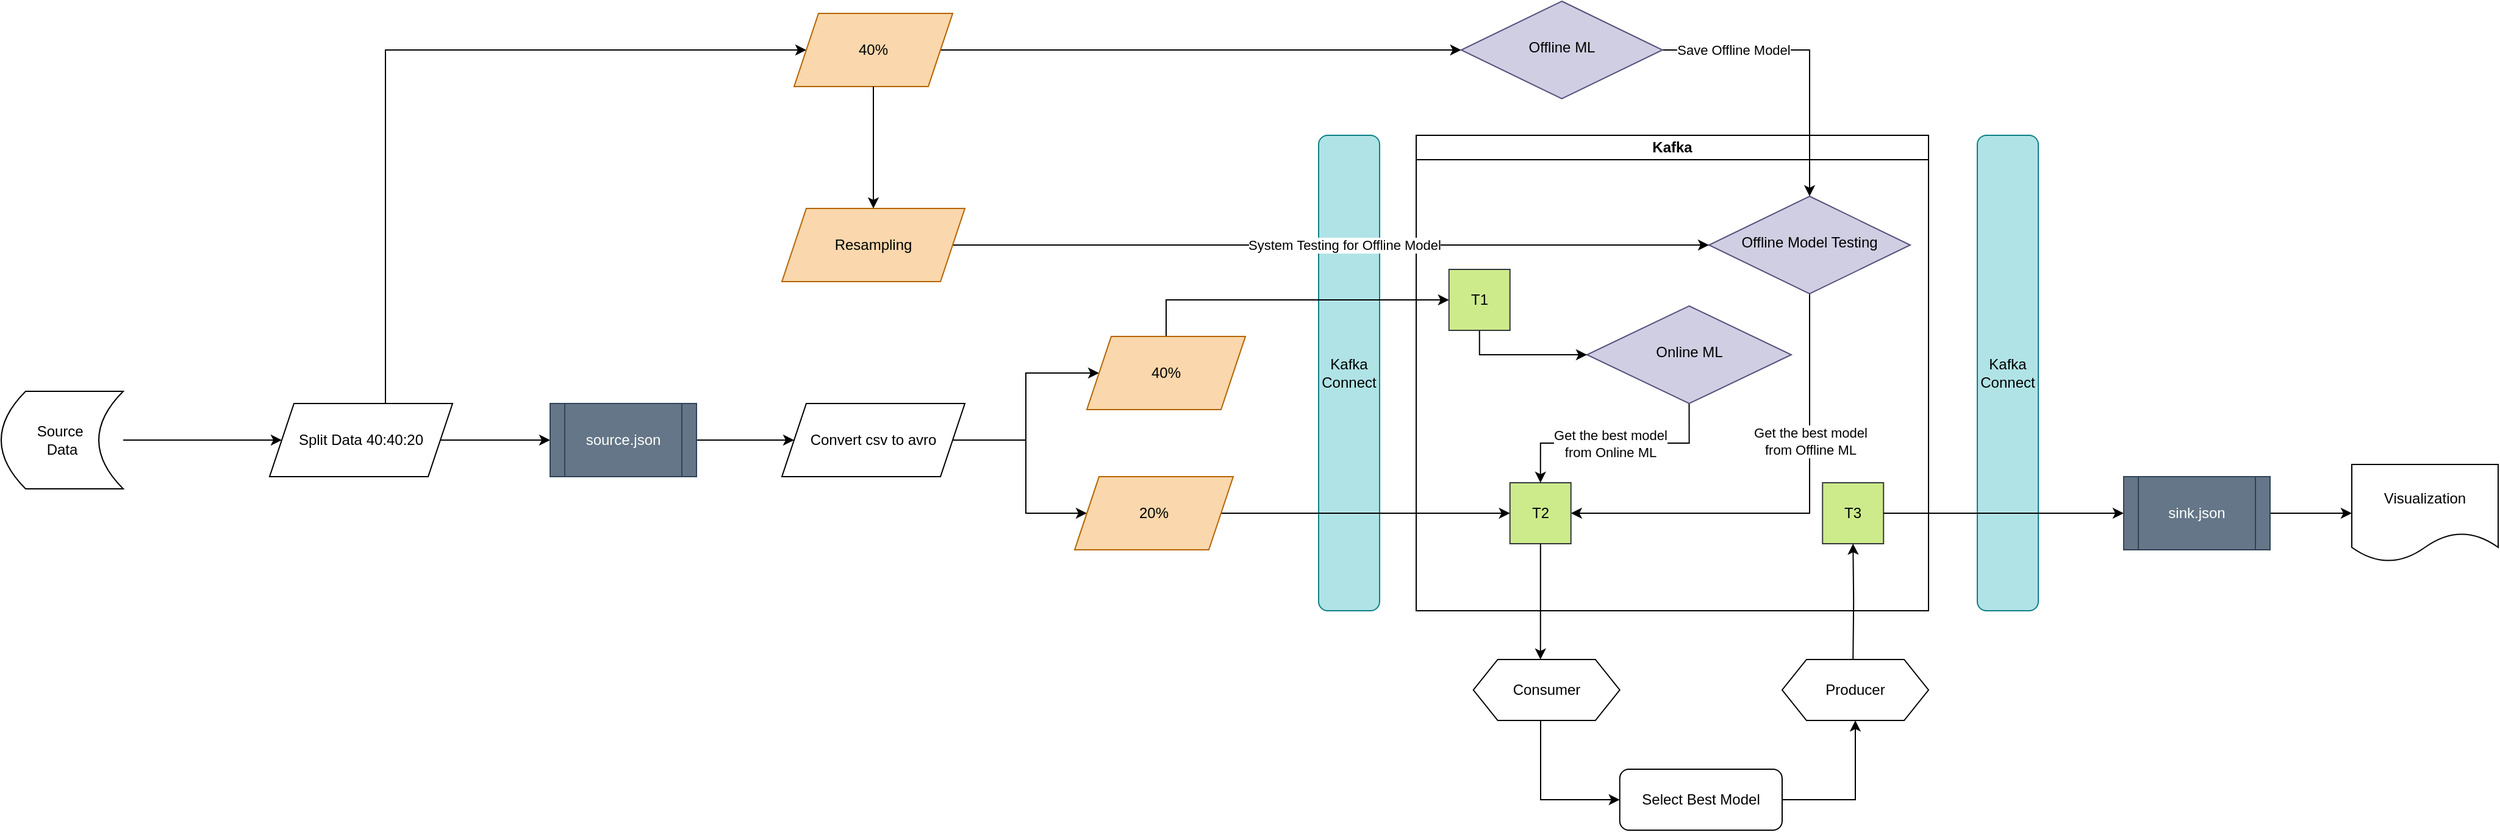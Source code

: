 <mxfile version="24.5.2" type="github">
  <diagram id="C5RBs43oDa-KdzZeNtuy" name="Page-1">
    <mxGraphModel dx="3754" dy="1236" grid="1" gridSize="10" guides="1" tooltips="1" connect="1" arrows="1" fold="1" page="1" pageScale="1" pageWidth="827" pageHeight="1169" math="0" shadow="0">
      <root>
        <mxCell id="WIyWlLk6GJQsqaUBKTNV-0" />
        <mxCell id="WIyWlLk6GJQsqaUBKTNV-1" parent="WIyWlLk6GJQsqaUBKTNV-0" />
        <mxCell id="sWBeI6xUsLOHfjXmEShF-1" value="Kafka" style="swimlane;whiteSpace=wrap;html=1;startSize=20;" vertex="1" parent="WIyWlLk6GJQsqaUBKTNV-1">
          <mxGeometry x="60" y="240" width="420" height="390" as="geometry">
            <mxRectangle x="200" y="130" width="140" height="30" as="alternateBounds" />
          </mxGeometry>
        </mxCell>
        <mxCell id="sWBeI6xUsLOHfjXmEShF-54" value="T2" style="whiteSpace=wrap;html=1;aspect=fixed;fillColor=#cdeb8b;strokeColor=#36393d;" vertex="1" parent="sWBeI6xUsLOHfjXmEShF-1">
          <mxGeometry x="76.87" y="285" width="50" height="50" as="geometry" />
        </mxCell>
        <mxCell id="sWBeI6xUsLOHfjXmEShF-58" value="T3" style="whiteSpace=wrap;html=1;aspect=fixed;fillColor=#cdeb8b;strokeColor=#36393d;" vertex="1" parent="sWBeI6xUsLOHfjXmEShF-1">
          <mxGeometry x="333.12" y="285" width="50" height="50" as="geometry" />
        </mxCell>
        <mxCell id="sWBeI6xUsLOHfjXmEShF-83" style="edgeStyle=orthogonalEdgeStyle;rounded=0;orthogonalLoop=1;jettySize=auto;html=1;exitX=0.5;exitY=1;exitDx=0;exitDy=0;entryX=0.5;entryY=0;entryDx=0;entryDy=0;" edge="1" parent="sWBeI6xUsLOHfjXmEShF-1" source="WIyWlLk6GJQsqaUBKTNV-10" target="sWBeI6xUsLOHfjXmEShF-54">
          <mxGeometry relative="1" as="geometry" />
        </mxCell>
        <mxCell id="sWBeI6xUsLOHfjXmEShF-107" value="Get the best model&lt;div&gt;from Online ML&lt;/div&gt;" style="edgeLabel;html=1;align=center;verticalAlign=middle;resizable=0;points=[];" vertex="1" connectable="0" parent="sWBeI6xUsLOHfjXmEShF-83">
          <mxGeometry x="0.041" relative="1" as="geometry">
            <mxPoint as="offset" />
          </mxGeometry>
        </mxCell>
        <mxCell id="WIyWlLk6GJQsqaUBKTNV-10" value="Online ML" style="rhombus;whiteSpace=wrap;html=1;shadow=0;fontFamily=Helvetica;fontSize=12;align=center;strokeWidth=1;spacing=6;spacingTop=-4;fillColor=#d0cee2;strokeColor=#56517e;" parent="sWBeI6xUsLOHfjXmEShF-1" vertex="1">
          <mxGeometry x="140" y="140" width="167.5" height="80" as="geometry" />
        </mxCell>
        <mxCell id="sWBeI6xUsLOHfjXmEShF-80" style="edgeStyle=orthogonalEdgeStyle;rounded=0;orthogonalLoop=1;jettySize=auto;html=1;exitX=0.5;exitY=1;exitDx=0;exitDy=0;entryX=1;entryY=0.5;entryDx=0;entryDy=0;" edge="1" parent="sWBeI6xUsLOHfjXmEShF-1" source="sWBeI6xUsLOHfjXmEShF-24" target="sWBeI6xUsLOHfjXmEShF-54">
          <mxGeometry relative="1" as="geometry" />
        </mxCell>
        <mxCell id="sWBeI6xUsLOHfjXmEShF-106" value="Get the best model&lt;div&gt;from Offline ML&lt;/div&gt;" style="edgeLabel;html=1;align=center;verticalAlign=middle;resizable=0;points=[];" vertex="1" connectable="0" parent="sWBeI6xUsLOHfjXmEShF-80">
          <mxGeometry x="-0.418" y="-1" relative="1" as="geometry">
            <mxPoint x="1" y="11" as="offset" />
          </mxGeometry>
        </mxCell>
        <mxCell id="sWBeI6xUsLOHfjXmEShF-24" value="Offline Model Testing" style="rhombus;whiteSpace=wrap;html=1;shadow=0;fontFamily=Helvetica;fontSize=12;align=center;strokeWidth=1;spacing=6;spacingTop=-4;fillColor=#d0cee2;strokeColor=#56517e;" vertex="1" parent="sWBeI6xUsLOHfjXmEShF-1">
          <mxGeometry x="240" y="50" width="165" height="80" as="geometry" />
        </mxCell>
        <mxCell id="sWBeI6xUsLOHfjXmEShF-99" style="edgeStyle=orthogonalEdgeStyle;rounded=0;orthogonalLoop=1;jettySize=auto;html=1;exitX=0.5;exitY=1;exitDx=0;exitDy=0;" edge="1" parent="sWBeI6xUsLOHfjXmEShF-1" source="sWBeI6xUsLOHfjXmEShF-72" target="WIyWlLk6GJQsqaUBKTNV-10">
          <mxGeometry relative="1" as="geometry" />
        </mxCell>
        <mxCell id="sWBeI6xUsLOHfjXmEShF-72" value="T1" style="whiteSpace=wrap;html=1;aspect=fixed;fillColor=#cdeb8b;strokeColor=#36393d;" vertex="1" parent="sWBeI6xUsLOHfjXmEShF-1">
          <mxGeometry x="26.87" y="110" width="50" height="50" as="geometry" />
        </mxCell>
        <mxCell id="sWBeI6xUsLOHfjXmEShF-4" value="Kafka Connect" style="rounded=1;whiteSpace=wrap;html=1;fontSize=12;glass=0;strokeWidth=1;shadow=0;direction=south;fillColor=#b0e3e6;strokeColor=#0e8088;" vertex="1" parent="WIyWlLk6GJQsqaUBKTNV-1">
          <mxGeometry x="520" y="240" width="50" height="390" as="geometry" />
        </mxCell>
        <mxCell id="sWBeI6xUsLOHfjXmEShF-13" style="edgeStyle=orthogonalEdgeStyle;rounded=0;orthogonalLoop=1;jettySize=auto;html=1;exitX=1;exitY=0.5;exitDx=0;exitDy=0;exitPerimeter=0;entryX=0;entryY=0.5;entryDx=0;entryDy=0;" edge="1" parent="WIyWlLk6GJQsqaUBKTNV-1" target="sWBeI6xUsLOHfjXmEShF-12">
          <mxGeometry relative="1" as="geometry">
            <mxPoint x="440" y="210.0" as="sourcePoint" />
          </mxGeometry>
        </mxCell>
        <mxCell id="sWBeI6xUsLOHfjXmEShF-41" style="edgeStyle=orthogonalEdgeStyle;rounded=0;orthogonalLoop=1;jettySize=auto;html=1;entryX=0;entryY=0.5;entryDx=0;entryDy=0;" edge="1" parent="WIyWlLk6GJQsqaUBKTNV-1" source="sWBeI6xUsLOHfjXmEShF-8" target="sWBeI6xUsLOHfjXmEShF-28">
          <mxGeometry relative="1" as="geometry" />
        </mxCell>
        <mxCell id="sWBeI6xUsLOHfjXmEShF-8" value="Source&amp;nbsp;&lt;div&gt;Data&lt;/div&gt;" style="shape=dataStorage;whiteSpace=wrap;html=1;fixedSize=1;" vertex="1" parent="WIyWlLk6GJQsqaUBKTNV-1">
          <mxGeometry x="-1100" y="450" width="100" height="80" as="geometry" />
        </mxCell>
        <mxCell id="sWBeI6xUsLOHfjXmEShF-95" style="edgeStyle=orthogonalEdgeStyle;rounded=0;orthogonalLoop=1;jettySize=auto;html=1;exitX=1;exitY=0.5;exitDx=0;exitDy=0;entryX=0;entryY=0.5;entryDx=0;entryDy=0;" edge="1" parent="WIyWlLk6GJQsqaUBKTNV-1" source="sWBeI6xUsLOHfjXmEShF-20" target="sWBeI6xUsLOHfjXmEShF-39">
          <mxGeometry relative="1" as="geometry" />
        </mxCell>
        <mxCell id="sWBeI6xUsLOHfjXmEShF-96" style="edgeStyle=orthogonalEdgeStyle;rounded=0;orthogonalLoop=1;jettySize=auto;html=1;exitX=1;exitY=0.5;exitDx=0;exitDy=0;entryX=0;entryY=0.5;entryDx=0;entryDy=0;" edge="1" parent="WIyWlLk6GJQsqaUBKTNV-1" source="sWBeI6xUsLOHfjXmEShF-20" target="sWBeI6xUsLOHfjXmEShF-40">
          <mxGeometry relative="1" as="geometry">
            <Array as="points">
              <mxPoint x="-260" y="490" />
              <mxPoint x="-260" y="550" />
            </Array>
          </mxGeometry>
        </mxCell>
        <mxCell id="sWBeI6xUsLOHfjXmEShF-20" value="Convert csv to avro" style="shape=parallelogram;perimeter=parallelogramPerimeter;whiteSpace=wrap;html=1;fixedSize=1;" vertex="1" parent="WIyWlLk6GJQsqaUBKTNV-1">
          <mxGeometry x="-460" y="460" width="150" height="60" as="geometry" />
        </mxCell>
        <mxCell id="sWBeI6xUsLOHfjXmEShF-22" value="Kafka Connect" style="rounded=1;whiteSpace=wrap;html=1;fontSize=12;glass=0;strokeWidth=1;shadow=0;direction=south;fillColor=#b0e3e6;strokeColor=#0e8088;" vertex="1" parent="WIyWlLk6GJQsqaUBKTNV-1">
          <mxGeometry x="-20" y="240" width="50" height="390" as="geometry" />
        </mxCell>
        <mxCell id="sWBeI6xUsLOHfjXmEShF-43" style="edgeStyle=orthogonalEdgeStyle;rounded=0;orthogonalLoop=1;jettySize=auto;html=1;exitX=0.5;exitY=0;exitDx=0;exitDy=0;entryX=0;entryY=0.5;entryDx=0;entryDy=0;" edge="1" parent="WIyWlLk6GJQsqaUBKTNV-1" source="sWBeI6xUsLOHfjXmEShF-28" target="sWBeI6xUsLOHfjXmEShF-29">
          <mxGeometry relative="1" as="geometry">
            <Array as="points">
              <mxPoint x="-785" y="170" />
            </Array>
          </mxGeometry>
        </mxCell>
        <mxCell id="sWBeI6xUsLOHfjXmEShF-45" value="" style="edgeStyle=orthogonalEdgeStyle;rounded=0;orthogonalLoop=1;jettySize=auto;html=1;" edge="1" parent="WIyWlLk6GJQsqaUBKTNV-1" source="sWBeI6xUsLOHfjXmEShF-89" target="sWBeI6xUsLOHfjXmEShF-20">
          <mxGeometry relative="1" as="geometry" />
        </mxCell>
        <mxCell id="sWBeI6xUsLOHfjXmEShF-28" value="Split Data 40:40:20" style="shape=parallelogram;perimeter=parallelogramPerimeter;whiteSpace=wrap;html=1;fixedSize=1;" vertex="1" parent="WIyWlLk6GJQsqaUBKTNV-1">
          <mxGeometry x="-880" y="460" width="150" height="60" as="geometry" />
        </mxCell>
        <mxCell id="sWBeI6xUsLOHfjXmEShF-44" style="edgeStyle=orthogonalEdgeStyle;rounded=0;orthogonalLoop=1;jettySize=auto;html=1;exitX=1;exitY=0.5;exitDx=0;exitDy=0;entryX=0;entryY=0.5;entryDx=0;entryDy=0;" edge="1" parent="WIyWlLk6GJQsqaUBKTNV-1" source="sWBeI6xUsLOHfjXmEShF-29" target="sWBeI6xUsLOHfjXmEShF-38">
          <mxGeometry relative="1" as="geometry" />
        </mxCell>
        <mxCell id="sWBeI6xUsLOHfjXmEShF-29" value="40%" style="shape=parallelogram;perimeter=parallelogramPerimeter;whiteSpace=wrap;html=1;fixedSize=1;fillColor=#fad7ac;strokeColor=#b46504;" vertex="1" parent="WIyWlLk6GJQsqaUBKTNV-1">
          <mxGeometry x="-450" y="140" width="130" height="60" as="geometry" />
        </mxCell>
        <mxCell id="sWBeI6xUsLOHfjXmEShF-92" style="edgeStyle=orthogonalEdgeStyle;rounded=0;orthogonalLoop=1;jettySize=auto;html=1;exitX=1;exitY=0.5;exitDx=0;exitDy=0;entryX=0.5;entryY=0;entryDx=0;entryDy=0;" edge="1" parent="WIyWlLk6GJQsqaUBKTNV-1" source="sWBeI6xUsLOHfjXmEShF-38" target="sWBeI6xUsLOHfjXmEShF-24">
          <mxGeometry relative="1" as="geometry" />
        </mxCell>
        <mxCell id="sWBeI6xUsLOHfjXmEShF-104" value="Save Offline Model" style="edgeLabel;html=1;align=center;verticalAlign=middle;resizable=0;points=[];" vertex="1" connectable="0" parent="sWBeI6xUsLOHfjXmEShF-92">
          <mxGeometry x="-0.858" y="3" relative="1" as="geometry">
            <mxPoint x="41" y="3" as="offset" />
          </mxGeometry>
        </mxCell>
        <mxCell id="sWBeI6xUsLOHfjXmEShF-38" value="Offline ML" style="rhombus;whiteSpace=wrap;html=1;shadow=0;fontFamily=Helvetica;fontSize=12;align=center;strokeWidth=1;spacing=6;spacingTop=-4;fillColor=#d0cee2;strokeColor=#56517e;" vertex="1" parent="WIyWlLk6GJQsqaUBKTNV-1">
          <mxGeometry x="96.87" y="130" width="165" height="80" as="geometry" />
        </mxCell>
        <mxCell id="sWBeI6xUsLOHfjXmEShF-86" style="edgeStyle=orthogonalEdgeStyle;rounded=0;orthogonalLoop=1;jettySize=auto;html=1;exitX=0.5;exitY=0;exitDx=0;exitDy=0;entryX=0;entryY=0.5;entryDx=0;entryDy=0;" edge="1" parent="WIyWlLk6GJQsqaUBKTNV-1" source="sWBeI6xUsLOHfjXmEShF-39" target="sWBeI6xUsLOHfjXmEShF-72">
          <mxGeometry relative="1" as="geometry" />
        </mxCell>
        <mxCell id="sWBeI6xUsLOHfjXmEShF-39" value="40%" style="shape=parallelogram;perimeter=parallelogramPerimeter;whiteSpace=wrap;html=1;fixedSize=1;fillColor=#fad7ac;strokeColor=#b46504;" vertex="1" parent="WIyWlLk6GJQsqaUBKTNV-1">
          <mxGeometry x="-210" y="405" width="130" height="60" as="geometry" />
        </mxCell>
        <mxCell id="sWBeI6xUsLOHfjXmEShF-55" style="edgeStyle=orthogonalEdgeStyle;rounded=0;orthogonalLoop=1;jettySize=auto;html=1;exitX=1;exitY=0.5;exitDx=0;exitDy=0;entryX=0;entryY=0.5;entryDx=0;entryDy=0;" edge="1" parent="WIyWlLk6GJQsqaUBKTNV-1" source="sWBeI6xUsLOHfjXmEShF-40" target="sWBeI6xUsLOHfjXmEShF-54">
          <mxGeometry relative="1" as="geometry" />
        </mxCell>
        <mxCell id="sWBeI6xUsLOHfjXmEShF-40" value="20%" style="shape=parallelogram;perimeter=parallelogramPerimeter;whiteSpace=wrap;html=1;fixedSize=1;fillColor=#fad7ac;strokeColor=#b46504;" vertex="1" parent="WIyWlLk6GJQsqaUBKTNV-1">
          <mxGeometry x="-220" y="520" width="130" height="60" as="geometry" />
        </mxCell>
        <mxCell id="sWBeI6xUsLOHfjXmEShF-59" style="edgeStyle=orthogonalEdgeStyle;rounded=0;orthogonalLoop=1;jettySize=auto;html=1;exitX=0.5;exitY=0;exitDx=0;exitDy=0;entryX=0.5;entryY=1;entryDx=0;entryDy=0;" edge="1" parent="WIyWlLk6GJQsqaUBKTNV-1" target="sWBeI6xUsLOHfjXmEShF-58">
          <mxGeometry relative="1" as="geometry">
            <mxPoint x="418.12" y="670" as="sourcePoint" />
          </mxGeometry>
        </mxCell>
        <mxCell id="WIyWlLk6GJQsqaUBKTNV-7" value="Select Best Model" style="rounded=1;whiteSpace=wrap;html=1;fontSize=12;glass=0;strokeWidth=1;shadow=0;direction=south;" parent="WIyWlLk6GJQsqaUBKTNV-1" vertex="1">
          <mxGeometry x="226.87" y="760" width="133.13" height="50" as="geometry" />
        </mxCell>
        <mxCell id="sWBeI6xUsLOHfjXmEShF-56" style="edgeStyle=orthogonalEdgeStyle;rounded=0;orthogonalLoop=1;jettySize=auto;html=1;exitX=0.5;exitY=1;exitDx=0;exitDy=0;entryX=0.5;entryY=1;entryDx=0;entryDy=0;" edge="1" parent="WIyWlLk6GJQsqaUBKTNV-1" source="sWBeI6xUsLOHfjXmEShF-110" target="WIyWlLk6GJQsqaUBKTNV-7">
          <mxGeometry relative="1" as="geometry">
            <mxPoint x="161.87" y="730" as="sourcePoint" />
            <Array as="points">
              <mxPoint x="162" y="720" />
              <mxPoint x="162" y="785" />
            </Array>
          </mxGeometry>
        </mxCell>
        <mxCell id="sWBeI6xUsLOHfjXmEShF-60" style="edgeStyle=orthogonalEdgeStyle;rounded=0;orthogonalLoop=1;jettySize=auto;html=1;exitX=1;exitY=0.5;exitDx=0;exitDy=0;entryX=0;entryY=0.5;entryDx=0;entryDy=0;" edge="1" parent="WIyWlLk6GJQsqaUBKTNV-1" source="sWBeI6xUsLOHfjXmEShF-90">
          <mxGeometry relative="1" as="geometry">
            <mxPoint x="827" y="550" as="targetPoint" />
          </mxGeometry>
        </mxCell>
        <mxCell id="sWBeI6xUsLOHfjXmEShF-63" value="" style="edgeStyle=orthogonalEdgeStyle;rounded=0;orthogonalLoop=1;jettySize=auto;html=1;exitX=0.5;exitY=0;exitDx=0;exitDy=0;entryX=0.5;entryY=1;entryDx=0;entryDy=0;" edge="1" parent="WIyWlLk6GJQsqaUBKTNV-1" source="WIyWlLk6GJQsqaUBKTNV-7" target="sWBeI6xUsLOHfjXmEShF-111">
          <mxGeometry relative="1" as="geometry">
            <mxPoint x="331.87" y="785" as="sourcePoint" />
            <mxPoint x="418.12" y="730" as="targetPoint" />
          </mxGeometry>
        </mxCell>
        <mxCell id="sWBeI6xUsLOHfjXmEShF-65" value="" style="edgeStyle=orthogonalEdgeStyle;rounded=0;orthogonalLoop=1;jettySize=auto;html=1;" edge="1" parent="WIyWlLk6GJQsqaUBKTNV-1" source="sWBeI6xUsLOHfjXmEShF-54">
          <mxGeometry relative="1" as="geometry">
            <mxPoint x="161.87" y="670" as="targetPoint" />
          </mxGeometry>
        </mxCell>
        <mxCell id="sWBeI6xUsLOHfjXmEShF-93" value="" style="edgeStyle=orthogonalEdgeStyle;rounded=0;orthogonalLoop=1;jettySize=auto;html=1;exitX=1;exitY=0.5;exitDx=0;exitDy=0;entryX=0;entryY=0.5;entryDx=0;entryDy=0;" edge="1" parent="WIyWlLk6GJQsqaUBKTNV-1" source="sWBeI6xUsLOHfjXmEShF-58" target="sWBeI6xUsLOHfjXmEShF-90">
          <mxGeometry relative="1" as="geometry">
            <mxPoint x="443" y="550" as="sourcePoint" />
            <mxPoint x="980" y="550" as="targetPoint" />
          </mxGeometry>
        </mxCell>
        <mxCell id="sWBeI6xUsLOHfjXmEShF-90" value="sink.json" style="shape=process;whiteSpace=wrap;html=1;backgroundOutline=1;fillColor=#647687;fontColor=#ffffff;strokeColor=#314354;" vertex="1" parent="WIyWlLk6GJQsqaUBKTNV-1">
          <mxGeometry x="640" y="520" width="120" height="60" as="geometry" />
        </mxCell>
        <mxCell id="sWBeI6xUsLOHfjXmEShF-94" value="" style="edgeStyle=orthogonalEdgeStyle;rounded=0;orthogonalLoop=1;jettySize=auto;html=1;" edge="1" parent="WIyWlLk6GJQsqaUBKTNV-1" source="sWBeI6xUsLOHfjXmEShF-28" target="sWBeI6xUsLOHfjXmEShF-89">
          <mxGeometry relative="1" as="geometry">
            <mxPoint x="-740" y="490" as="sourcePoint" />
            <mxPoint x="-433" y="490" as="targetPoint" />
          </mxGeometry>
        </mxCell>
        <mxCell id="sWBeI6xUsLOHfjXmEShF-89" value="source.json" style="shape=process;whiteSpace=wrap;html=1;backgroundOutline=1;fillColor=#647687;fontColor=#ffffff;strokeColor=#314354;" vertex="1" parent="WIyWlLk6GJQsqaUBKTNV-1">
          <mxGeometry x="-650" y="460" width="120" height="60" as="geometry" />
        </mxCell>
        <mxCell id="sWBeI6xUsLOHfjXmEShF-101" style="edgeStyle=orthogonalEdgeStyle;rounded=0;orthogonalLoop=1;jettySize=auto;html=1;exitX=1;exitY=0.5;exitDx=0;exitDy=0;entryX=0;entryY=0.5;entryDx=0;entryDy=0;" edge="1" parent="WIyWlLk6GJQsqaUBKTNV-1" source="sWBeI6xUsLOHfjXmEShF-98" target="sWBeI6xUsLOHfjXmEShF-24">
          <mxGeometry relative="1" as="geometry" />
        </mxCell>
        <mxCell id="sWBeI6xUsLOHfjXmEShF-105" value="System Testing for Offline Model" style="edgeLabel;html=1;align=center;verticalAlign=middle;resizable=0;points=[];" vertex="1" connectable="0" parent="sWBeI6xUsLOHfjXmEShF-101">
          <mxGeometry x="0.634" y="2" relative="1" as="geometry">
            <mxPoint x="-186" y="2" as="offset" />
          </mxGeometry>
        </mxCell>
        <mxCell id="sWBeI6xUsLOHfjXmEShF-98" value="Resampling" style="shape=parallelogram;perimeter=parallelogramPerimeter;whiteSpace=wrap;html=1;fixedSize=1;fillColor=#fad7ac;strokeColor=#b46504;" vertex="1" parent="WIyWlLk6GJQsqaUBKTNV-1">
          <mxGeometry x="-460" y="300" width="150" height="60" as="geometry" />
        </mxCell>
        <mxCell id="sWBeI6xUsLOHfjXmEShF-103" style="edgeStyle=orthogonalEdgeStyle;rounded=0;orthogonalLoop=1;jettySize=auto;html=1;exitX=0.5;exitY=1;exitDx=0;exitDy=0;entryX=0.5;entryY=0;entryDx=0;entryDy=0;" edge="1" parent="WIyWlLk6GJQsqaUBKTNV-1" source="sWBeI6xUsLOHfjXmEShF-29" target="sWBeI6xUsLOHfjXmEShF-98">
          <mxGeometry relative="1" as="geometry" />
        </mxCell>
        <mxCell id="sWBeI6xUsLOHfjXmEShF-110" value="Consumer" style="shape=hexagon;perimeter=hexagonPerimeter2;whiteSpace=wrap;html=1;fixedSize=1;" vertex="1" parent="WIyWlLk6GJQsqaUBKTNV-1">
          <mxGeometry x="106.87" y="670" width="120" height="50" as="geometry" />
        </mxCell>
        <mxCell id="sWBeI6xUsLOHfjXmEShF-111" value="Producer" style="shape=hexagon;perimeter=hexagonPerimeter2;whiteSpace=wrap;html=1;fixedSize=1;" vertex="1" parent="WIyWlLk6GJQsqaUBKTNV-1">
          <mxGeometry x="360" y="670" width="120" height="50" as="geometry" />
        </mxCell>
        <mxCell id="sWBeI6xUsLOHfjXmEShF-112" value="Visualization" style="shape=document;whiteSpace=wrap;html=1;boundedLbl=1;" vertex="1" parent="WIyWlLk6GJQsqaUBKTNV-1">
          <mxGeometry x="827" y="510" width="120" height="80" as="geometry" />
        </mxCell>
      </root>
    </mxGraphModel>
  </diagram>
</mxfile>
